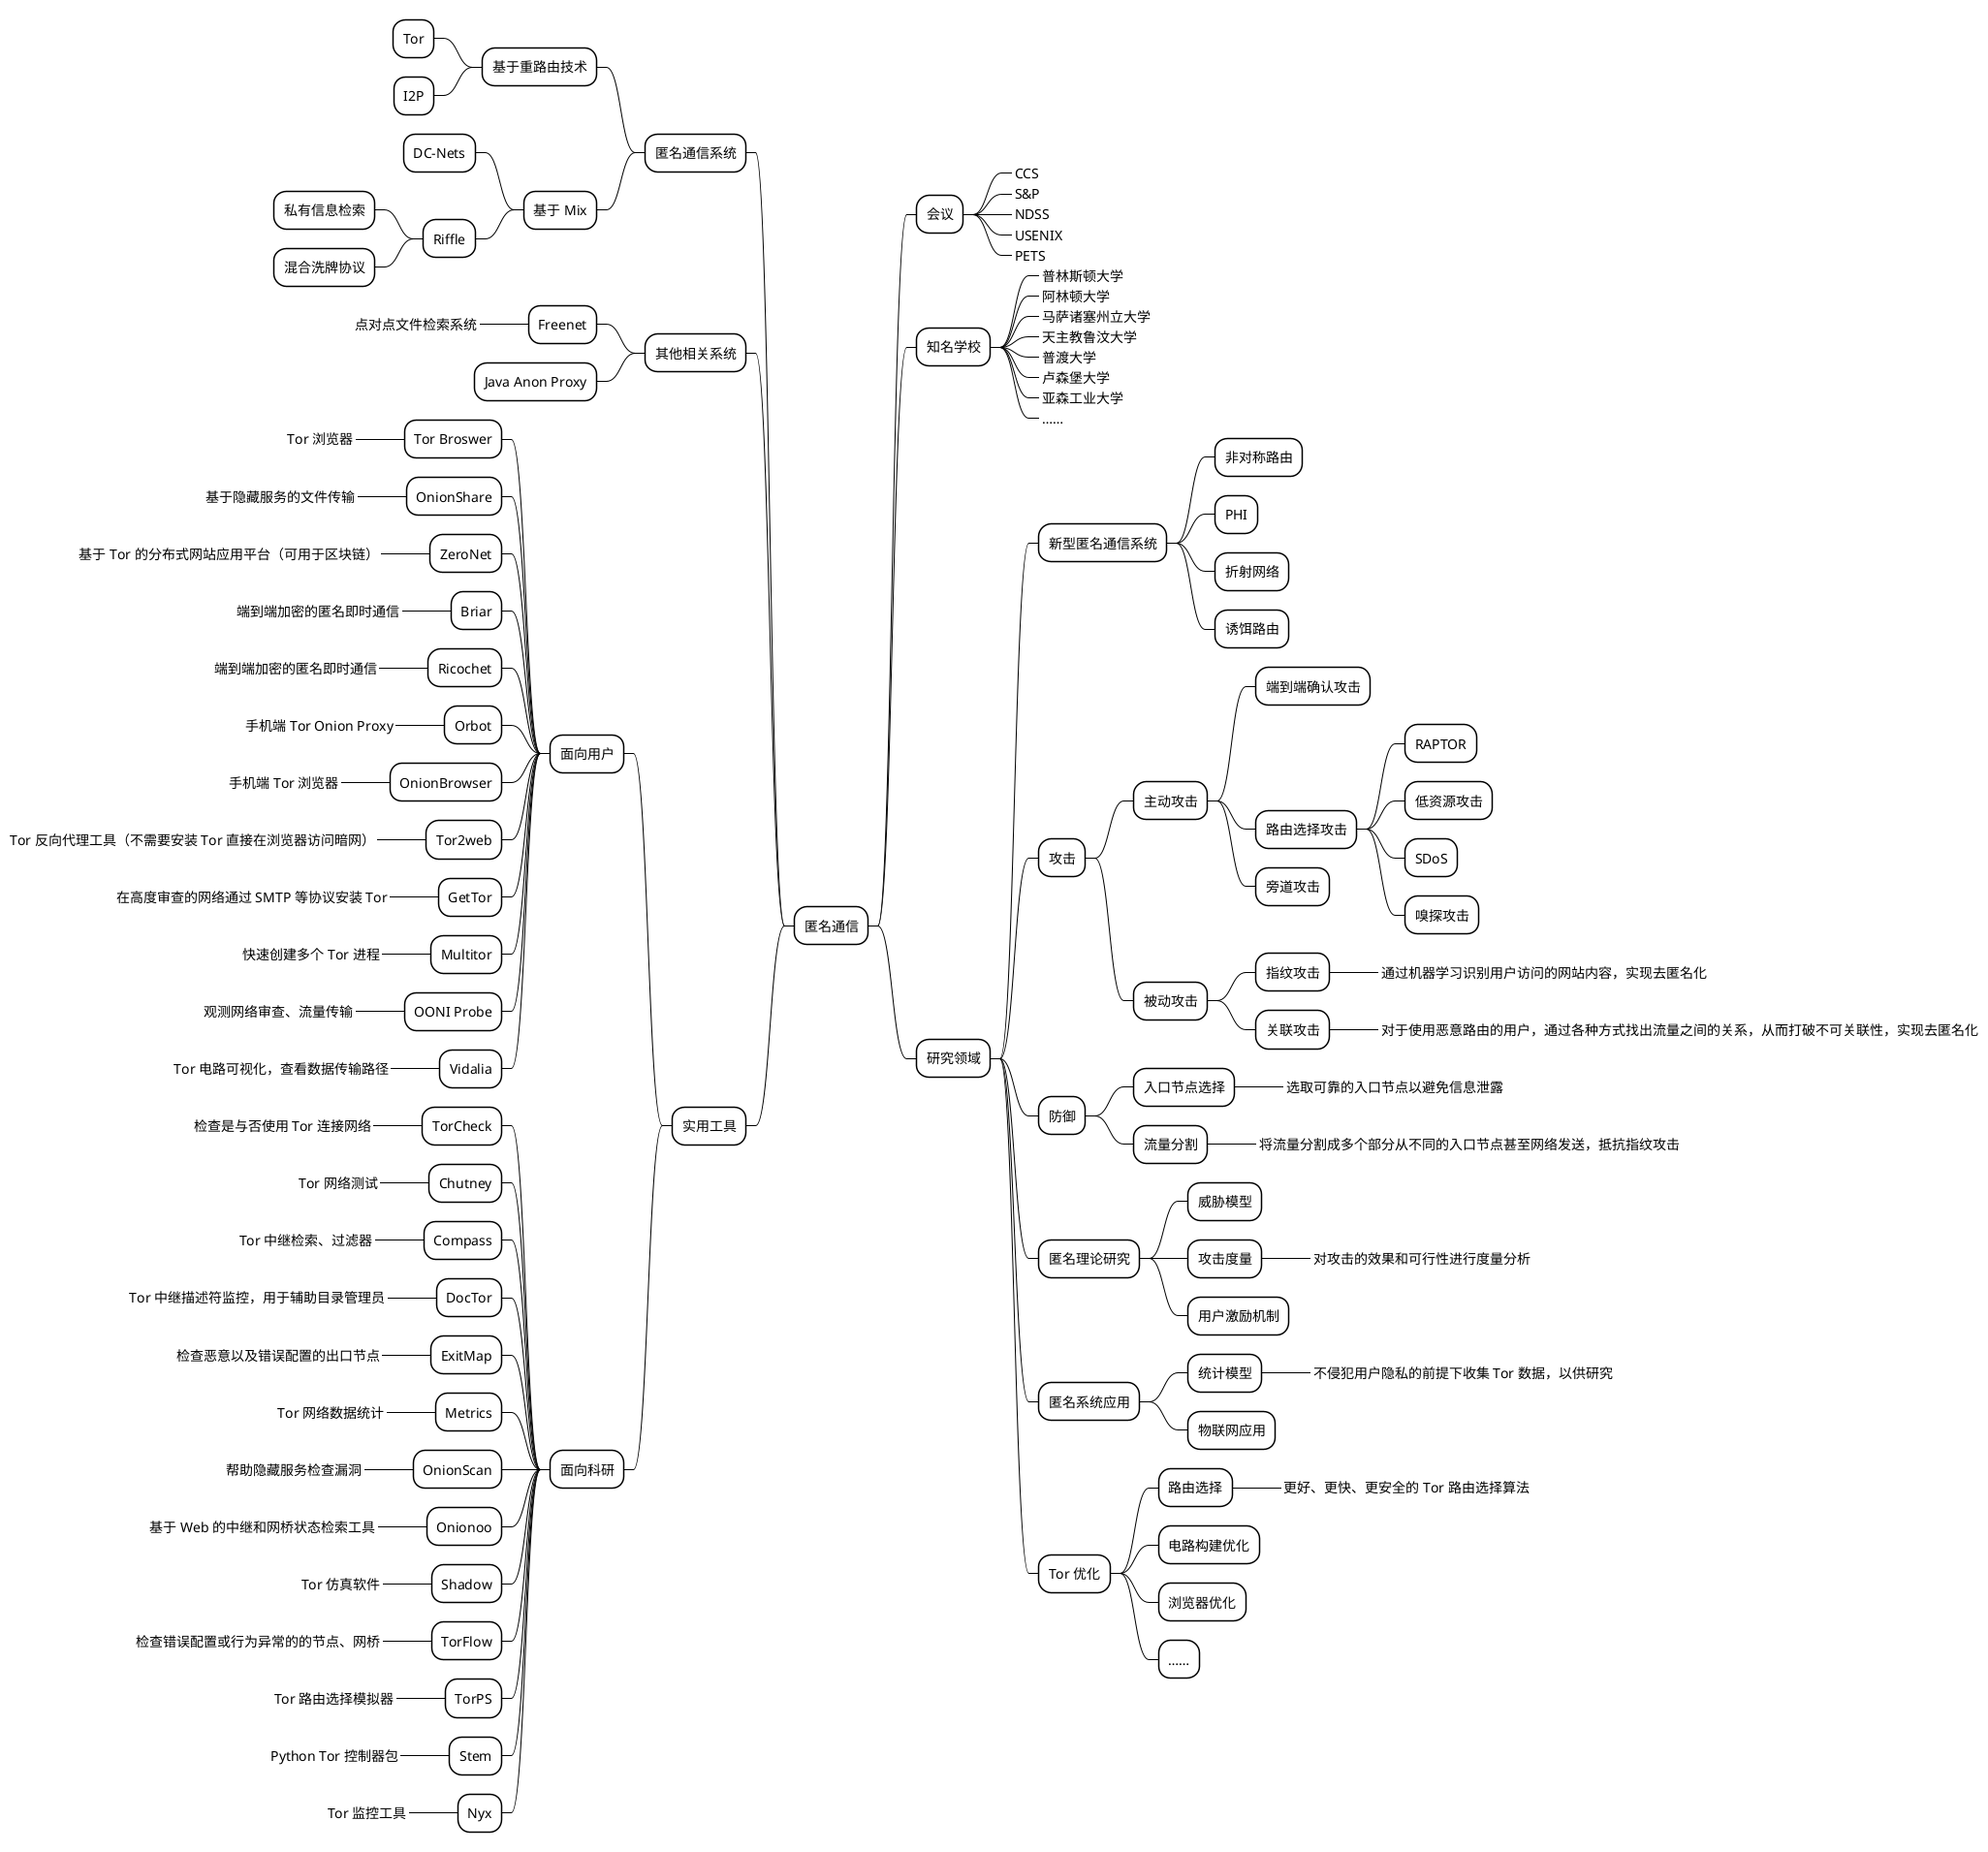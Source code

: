 @startmindmap Anonymous Communication
<style>
root {
    Linecolor black
}
node{
    BackgroundColor: white
}
</style>

* 匿名通信
++ 会议
+++_ CCS
+++_ S&P
+++_ NDSS
+++_ USENIX
+++_ PETS
++ 知名学校
+++_ 普林斯顿大学
+++_ 阿林顿大学
+++_ 马萨诸塞州立大学
+++_ 天主教鲁汶大学
+++_ 普渡大学
+++_ 卢森堡大学
+++_ 亚森工业大学
+++_ ……
-- 匿名通信系统
--- 基于重路由技术
---- Tor
---- I2P
--- 基于 Mix
---- DC-Nets
---- Riffle
----- 私有信息检索
----- 混合洗牌协议
-- 其他相关系统
--- Freenet
----_ 点对点文件检索系统
--- Java Anon Proxy
++ 研究领域
+++ 新型匿名通信系统
++++ 非对称路由
++++ PHI
++++ 折射网络
++++ 诱饵路由
+++ 攻击
++++ 主动攻击
+++++ 端到端确认攻击
+++++ 路由选择攻击
++++++ RAPTOR
++++++ 低资源攻击
++++++ SDoS
++++++ 嗅探攻击
+++++ 旁道攻击
++++ 被动攻击
+++++ 指纹攻击
++++++_ 通过机器学习识别用户访问的网站内容，实现去匿名化
+++++ 关联攻击
++++++_ 对于使用恶意路由的用户，通过各种方式找出流量之间的关系，从而打破不可关联性，实现去匿名化
+++ 防御
++++ 入口节点选择
+++++_ 选取可靠的入口节点以避免信息泄露
++++ 流量分割
+++++_ 将流量分割成多个部分从不同的入口节点甚至网络发送，抵抗指纹攻击
+++ 匿名理论研究
++++ 威胁模型
++++ 攻击度量
+++++_ 对攻击的效果和可行性进行度量分析
++++ 用户激励机制
+++ 匿名系统应用
++++ 统计模型
+++++_ 不侵犯用户隐私的前提下收集 Tor 数据，以供研究
++++ 物联网应用
+++ Tor 优化
++++ 路由选择
+++++_ 更好、更快、更安全的 Tor 路由选择算法
++++ 电路构建优化
++++ 浏览器优化
++++ ……
-- 实用工具
--- 面向用户
---- Tor Broswer
-----_ Tor 浏览器
---- OnionShare
-----_ 基于隐藏服务的文件传输
---- ZeroNet
-----_ 基于 Tor 的分布式网站应用平台（可用于区块链）
---- Briar
-----_ 端到端加密的匿名即时通信
---- Ricochet
-----_ 端到端加密的匿名即时通信
---- Orbot
-----_ 手机端 Tor Onion Proxy
---- OnionBrowser
-----_ 手机端 Tor 浏览器
---- Tor2web
-----_ Tor 反向代理工具（不需要安装 Tor 直接在浏览器访问暗网）
---- GetTor
-----_ 在高度审查的网络通过 SMTP 等协议安装 Tor
---- Multitor
-----_ 快速创建多个 Tor 进程
---- OONI Probe
-----_ 观测网络审查、流量传输
---- Vidalia
-----_ Tor 电路可视化，查看数据传输路径
--- 面向科研
---- TorCheck
-----_ 检查是与否使用 Tor 连接网络
---- Chutney
-----_ Tor 网络测试
---- Compass
-----_ Tor 中继检索、过滤器
---- DocTor
-----_ Tor 中继描述符监控，用于辅助目录管理员
---- ExitMap
-----_ 检查恶意以及错误配置的出口节点
---- Metrics
-----_ Tor 网络数据统计
---- OnionScan
-----_ 帮助隐藏服务检查漏洞
---- Onionoo
-----_ 基于 Web 的中继和网桥状态检索工具
---- Shadow
-----_ Tor 仿真软件
---- TorFlow
-----_ 检查错误配置或行为异常的的节点、网桥
---- TorPS
-----_ Tor 路由选择模拟器
---- Stem
-----_ Python Tor 控制器包
---- Nyx
-----_ Tor 监控工具


@endmindmap